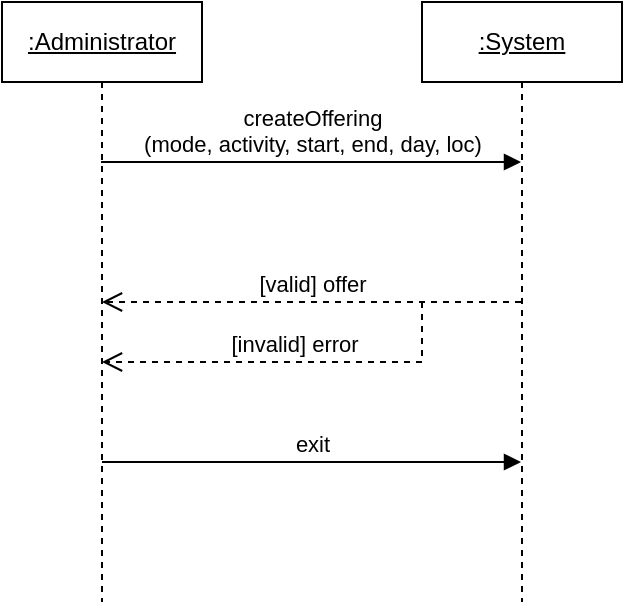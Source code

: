 <mxfile version="24.8.0">
  <diagram name="Page-1" id="T4AhWtF0UpHQR5BLpfcj">
    <mxGraphModel dx="984" dy="594" grid="1" gridSize="10" guides="1" tooltips="1" connect="1" arrows="1" fold="1" page="1" pageScale="1" pageWidth="1169" pageHeight="827" math="0" shadow="0">
      <root>
        <mxCell id="0" />
        <mxCell id="1" parent="0" />
        <mxCell id="J_w5P_KsoQOPrdJzxvRS-1" value="&lt;u&gt;:Administrator&lt;/u&gt;" style="shape=umlLifeline;perimeter=lifelinePerimeter;whiteSpace=wrap;html=1;container=1;dropTarget=0;collapsible=0;recursiveResize=0;outlineConnect=0;portConstraint=eastwest;newEdgeStyle={&quot;curved&quot;:0,&quot;rounded&quot;:0};" vertex="1" parent="1">
          <mxGeometry x="130" y="80" width="100" height="300" as="geometry" />
        </mxCell>
        <mxCell id="J_w5P_KsoQOPrdJzxvRS-2" value="&lt;u&gt;:System&lt;/u&gt;" style="shape=umlLifeline;perimeter=lifelinePerimeter;whiteSpace=wrap;html=1;container=1;dropTarget=0;collapsible=0;recursiveResize=0;outlineConnect=0;portConstraint=eastwest;newEdgeStyle={&quot;curved&quot;:0,&quot;rounded&quot;:0};" vertex="1" parent="1">
          <mxGeometry x="340" y="80" width="100" height="300" as="geometry" />
        </mxCell>
        <mxCell id="J_w5P_KsoQOPrdJzxvRS-3" value="createOffering&lt;div&gt;(mode, activity, start, end, day, loc)&lt;/div&gt;" style="html=1;verticalAlign=bottom;endArrow=block;curved=0;rounded=0;" edge="1" parent="1">
          <mxGeometry width="80" relative="1" as="geometry">
            <mxPoint x="179.5" y="160" as="sourcePoint" />
            <mxPoint x="389.5" y="160" as="targetPoint" />
          </mxGeometry>
        </mxCell>
        <mxCell id="J_w5P_KsoQOPrdJzxvRS-4" value="[valid] offer" style="html=1;verticalAlign=bottom;endArrow=open;dashed=1;endSize=8;curved=0;rounded=0;" edge="1" parent="1" source="J_w5P_KsoQOPrdJzxvRS-2" target="J_w5P_KsoQOPrdJzxvRS-1">
          <mxGeometry relative="1" as="geometry">
            <mxPoint x="380" y="229.5" as="sourcePoint" />
            <mxPoint x="300" y="229.5" as="targetPoint" />
          </mxGeometry>
        </mxCell>
        <mxCell id="J_w5P_KsoQOPrdJzxvRS-5" value="[invalid] error" style="html=1;verticalAlign=bottom;endArrow=open;dashed=1;endSize=8;curved=0;rounded=0;" edge="1" parent="1" target="J_w5P_KsoQOPrdJzxvRS-1">
          <mxGeometry x="-0.003" relative="1" as="geometry">
            <mxPoint x="340" y="230" as="sourcePoint" />
            <mxPoint x="270" y="260" as="targetPoint" />
            <Array as="points">
              <mxPoint x="340" y="260" />
            </Array>
            <mxPoint as="offset" />
          </mxGeometry>
        </mxCell>
        <mxCell id="J_w5P_KsoQOPrdJzxvRS-6" value="exit" style="html=1;verticalAlign=bottom;endArrow=block;curved=0;rounded=0;" edge="1" parent="1" target="J_w5P_KsoQOPrdJzxvRS-2">
          <mxGeometry width="80" relative="1" as="geometry">
            <mxPoint x="180" y="310" as="sourcePoint" />
            <mxPoint x="260" y="310" as="targetPoint" />
          </mxGeometry>
        </mxCell>
      </root>
    </mxGraphModel>
  </diagram>
</mxfile>
